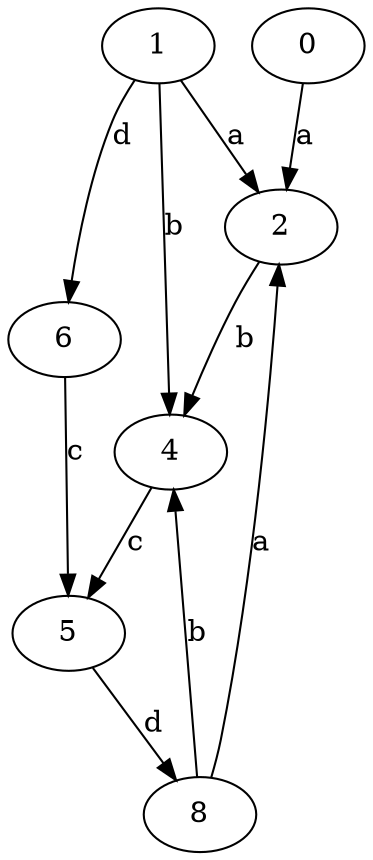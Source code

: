 strict digraph  {
1;
2;
4;
5;
6;
0;
8;
1 -> 2  [label=a];
1 -> 4  [label=b];
1 -> 6  [label=d];
2 -> 4  [label=b];
4 -> 5  [label=c];
5 -> 8  [label=d];
6 -> 5  [label=c];
0 -> 2  [label=a];
8 -> 2  [label=a];
8 -> 4  [label=b];
}
